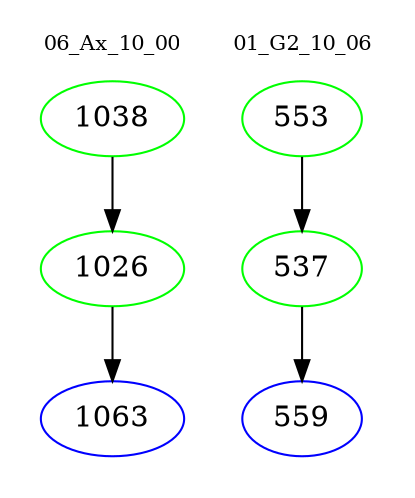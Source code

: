 digraph{
subgraph cluster_0 {
color = white
label = "06_Ax_10_00";
fontsize=10;
T0_1038 [label="1038", color="green"]
T0_1038 -> T0_1026 [color="black"]
T0_1026 [label="1026", color="green"]
T0_1026 -> T0_1063 [color="black"]
T0_1063 [label="1063", color="blue"]
}
subgraph cluster_1 {
color = white
label = "01_G2_10_06";
fontsize=10;
T1_553 [label="553", color="green"]
T1_553 -> T1_537 [color="black"]
T1_537 [label="537", color="green"]
T1_537 -> T1_559 [color="black"]
T1_559 [label="559", color="blue"]
}
}
